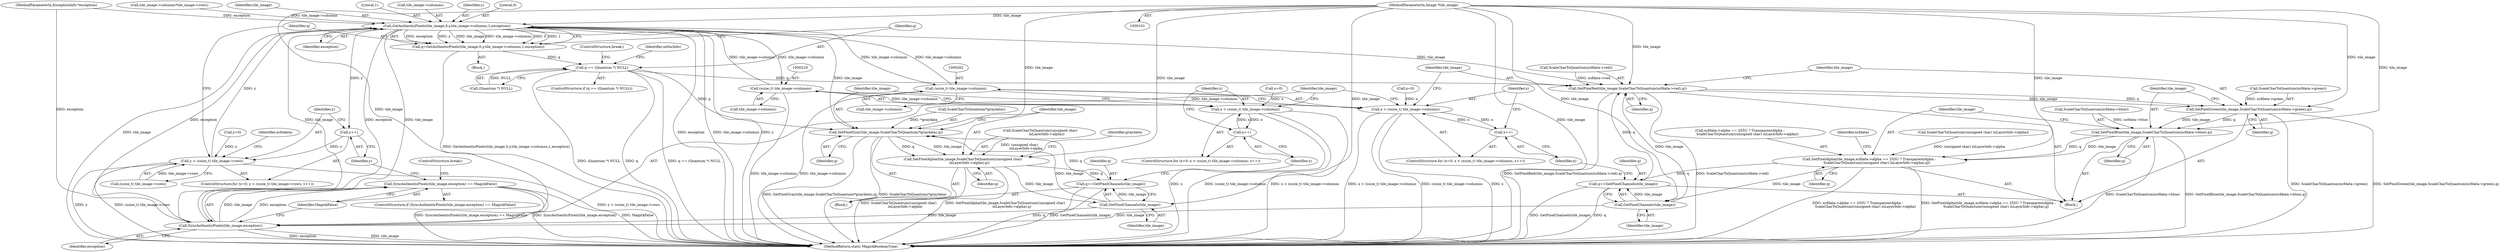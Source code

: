 digraph "0_ImageMagick_a2e1064f288a353bc5fef7f79ccb7683759e775c@pointer" {
"1000103" [label="(MethodParameterIn,Image *tile_image)"];
"1000189" [label="(Call,GetAuthenticPixels(tile_image,0,y,tile_image->columns,1,exception))"];
"1000184" [label="(Call,y++)"];
"1000177" [label="(Call,y < (ssize_t) tile_image->rows)"];
"1000187" [label="(Call,q=GetAuthenticPixels(tile_image,0,y,tile_image->columns,1,exception))"];
"1000199" [label="(Call,q == (Quantum *) NULL)"];
"1000226" [label="(Call,SetPixelGray(tile_image,ScaleCharToQuantum(*graydata),q))"];
"1000232" [label="(Call,SetPixelAlpha(tile_image,ScaleCharToQuantum((unsigned char)\n            inLayerInfo->alpha),q))"];
"1000243" [label="(Call,q+=GetPixelChannels(tile_image))"];
"1000245" [label="(Call,GetPixelChannels(tile_image))"];
"1000314" [label="(Call,SyncAuthenticPixels(tile_image,exception))"];
"1000313" [label="(Call,SyncAuthenticPixels(tile_image,exception) == MagickFalse)"];
"1000269" [label="(Call,SetPixelRed(tile_image,ScaleCharToQuantum(xcfdata->red),q))"];
"1000276" [label="(Call,SetPixelGreen(tile_image,ScaleCharToQuantum(xcfdata->green),q))"];
"1000283" [label="(Call,SetPixelBlue(tile_image,ScaleCharToQuantum(xcfdata->blue),q))"];
"1000290" [label="(Call,SetPixelAlpha(tile_image,xcfdata->alpha == 255U ? TransparentAlpha :\n              ScaleCharToQuantum((unsigned char) inLayerInfo->alpha),q))"];
"1000308" [label="(Call,q+=GetPixelChannels(tile_image))"];
"1000310" [label="(Call,GetPixelChannels(tile_image))"];
"1000218" [label="(Call,(ssize_t) tile_image->columns)"];
"1000216" [label="(Call,x < (ssize_t) tile_image->columns)"];
"1000223" [label="(Call,x++)"];
"1000261" [label="(Call,(ssize_t) tile_image->columns)"];
"1000259" [label="(Call,x < (ssize_t) tile_image->columns)"];
"1000266" [label="(Call,x++)"];
"1000283" [label="(Call,SetPixelBlue(tile_image,ScaleCharToQuantum(xcfdata->blue),q))"];
"1000204" [label="(ControlStructure,break;)"];
"1000227" [label="(Identifier,tile_image)"];
"1000224" [label="(Identifier,x)"];
"1000177" [label="(Call,y < (ssize_t) tile_image->rows)"];
"1000226" [label="(Call,SetPixelGray(tile_image,ScaleCharToQuantum(*graydata),q))"];
"1000275" [label="(Identifier,q)"];
"1000277" [label="(Identifier,tile_image)"];
"1000187" [label="(Call,q=GetAuthenticPixels(tile_image,0,y,tile_image->columns,1,exception))"];
"1000201" [label="(Call,(Quantum *) NULL)"];
"1000213" [label="(Call,x=0)"];
"1000233" [label="(Identifier,tile_image)"];
"1000260" [label="(Identifier,x)"];
"1000312" [label="(ControlStructure,if (SyncAuthenticPixels(tile_image,exception) == MagickFalse))"];
"1000268" [label="(Block,)"];
"1000225" [label="(Block,)"];
"1000308" [label="(Call,q+=GetPixelChannels(tile_image))"];
"1000188" [label="(Identifier,q)"];
"1000246" [label="(Identifier,tile_image)"];
"1000179" [label="(Call,(ssize_t) tile_image->rows)"];
"1000316" [label="(Identifier,exception)"];
"1000270" [label="(Identifier,tile_image)"];
"1000185" [label="(Identifier,y)"];
"1000199" [label="(Call,q == (Quantum *) NULL)"];
"1000173" [label="(ControlStructure,for (y=0; y < (ssize_t) tile_image->rows; y++))"];
"1000299" [label="(Call,ScaleCharToQuantum((unsigned char) inLayerInfo->alpha))"];
"1000123" [label="(Call,tile_image->columns*tile_image->rows)"];
"1000212" [label="(ControlStructure,for (x=0; x < (ssize_t) tile_image->columns; x++))"];
"1000191" [label="(Literal,0)"];
"1000261" [label="(Call,(ssize_t) tile_image->columns)"];
"1000198" [label="(ControlStructure,if (q == (Quantum *) NULL))"];
"1000327" [label="(MethodReturn,static MagickBooleanType)"];
"1000217" [label="(Identifier,x)"];
"1000259" [label="(Call,x < (ssize_t) tile_image->columns)"];
"1000189" [label="(Call,GetAuthenticPixels(tile_image,0,y,tile_image->columns,1,exception))"];
"1000107" [label="(MethodParameterIn,ExceptionInfo *exception)"];
"1000245" [label="(Call,GetPixelChannels(tile_image))"];
"1000242" [label="(Identifier,graydata)"];
"1000284" [label="(Identifier,tile_image)"];
"1000282" [label="(Identifier,q)"];
"1000228" [label="(Call,ScaleCharToQuantum(*graydata))"];
"1000232" [label="(Call,SetPixelAlpha(tile_image,ScaleCharToQuantum((unsigned char)\n            inLayerInfo->alpha),q))"];
"1000305" [label="(Identifier,q)"];
"1000216" [label="(Call,x < (ssize_t) tile_image->columns)"];
"1000263" [label="(Call,tile_image->columns)"];
"1000190" [label="(Identifier,tile_image)"];
"1000267" [label="(Identifier,x)"];
"1000285" [label="(Call,ScaleCharToQuantum(xcfdata->blue))"];
"1000291" [label="(Identifier,tile_image)"];
"1000200" [label="(Identifier,q)"];
"1000186" [label="(Block,)"];
"1000184" [label="(Call,y++)"];
"1000309" [label="(Identifier,q)"];
"1000314" [label="(Call,SyncAuthenticPixels(tile_image,exception))"];
"1000292" [label="(Call,xcfdata->alpha == 255U ? TransparentAlpha :\n              ScaleCharToQuantum((unsigned char) inLayerInfo->alpha))"];
"1000269" [label="(Call,SetPixelRed(tile_image,ScaleCharToQuantum(xcfdata->red),q))"];
"1000315" [label="(Identifier,tile_image)"];
"1000240" [label="(Identifier,q)"];
"1000266" [label="(Call,x++)"];
"1000234" [label="(Call,ScaleCharToQuantum((unsigned char)\n            inLayerInfo->alpha))"];
"1000197" [label="(Identifier,exception)"];
"1000244" [label="(Identifier,q)"];
"1000318" [label="(ControlStructure,break;)"];
"1000290" [label="(Call,SetPixelAlpha(tile_image,xcfdata->alpha == 255U ? TransparentAlpha :\n              ScaleCharToQuantum((unsigned char) inLayerInfo->alpha),q))"];
"1000196" [label="(Literal,1)"];
"1000271" [label="(Call,ScaleCharToQuantum(xcfdata->red))"];
"1000223" [label="(Call,x++)"];
"1000193" [label="(Call,tile_image->columns)"];
"1000276" [label="(Call,SetPixelGreen(tile_image,ScaleCharToQuantum(xcfdata->green),q))"];
"1000320" [label="(Identifier,xcfodata)"];
"1000255" [label="(ControlStructure,for (x=0; x < (ssize_t) tile_image->columns; x++))"];
"1000192" [label="(Identifier,y)"];
"1000289" [label="(Identifier,q)"];
"1000220" [label="(Call,tile_image->columns)"];
"1000218" [label="(Call,(ssize_t) tile_image->columns)"];
"1000313" [label="(Call,SyncAuthenticPixels(tile_image,exception) == MagickFalse)"];
"1000174" [label="(Call,y=0)"];
"1000256" [label="(Call,x=0)"];
"1000311" [label="(Identifier,tile_image)"];
"1000178" [label="(Identifier,y)"];
"1000103" [label="(MethodParameterIn,Image *tile_image)"];
"1000231" [label="(Identifier,q)"];
"1000243" [label="(Call,q+=GetPixelChannels(tile_image))"];
"1000317" [label="(Identifier,MagickFalse)"];
"1000208" [label="(Identifier,inDocInfo)"];
"1000278" [label="(Call,ScaleCharToQuantum(xcfdata->green))"];
"1000307" [label="(Identifier,xcfdata)"];
"1000310" [label="(Call,GetPixelChannels(tile_image))"];
"1000103" -> "1000101"  [label="AST: "];
"1000103" -> "1000327"  [label="DDG: tile_image"];
"1000103" -> "1000189"  [label="DDG: tile_image"];
"1000103" -> "1000226"  [label="DDG: tile_image"];
"1000103" -> "1000232"  [label="DDG: tile_image"];
"1000103" -> "1000245"  [label="DDG: tile_image"];
"1000103" -> "1000269"  [label="DDG: tile_image"];
"1000103" -> "1000276"  [label="DDG: tile_image"];
"1000103" -> "1000283"  [label="DDG: tile_image"];
"1000103" -> "1000290"  [label="DDG: tile_image"];
"1000103" -> "1000310"  [label="DDG: tile_image"];
"1000103" -> "1000314"  [label="DDG: tile_image"];
"1000189" -> "1000187"  [label="AST: "];
"1000189" -> "1000197"  [label="CFG: "];
"1000190" -> "1000189"  [label="AST: "];
"1000191" -> "1000189"  [label="AST: "];
"1000192" -> "1000189"  [label="AST: "];
"1000193" -> "1000189"  [label="AST: "];
"1000196" -> "1000189"  [label="AST: "];
"1000197" -> "1000189"  [label="AST: "];
"1000187" -> "1000189"  [label="CFG: "];
"1000189" -> "1000327"  [label="DDG: tile_image"];
"1000189" -> "1000327"  [label="DDG: exception"];
"1000189" -> "1000327"  [label="DDG: tile_image->columns"];
"1000189" -> "1000327"  [label="DDG: y"];
"1000189" -> "1000184"  [label="DDG: y"];
"1000189" -> "1000187"  [label="DDG: exception"];
"1000189" -> "1000187"  [label="DDG: y"];
"1000189" -> "1000187"  [label="DDG: tile_image"];
"1000189" -> "1000187"  [label="DDG: tile_image->columns"];
"1000189" -> "1000187"  [label="DDG: 0"];
"1000189" -> "1000187"  [label="DDG: 1"];
"1000314" -> "1000189"  [label="DDG: tile_image"];
"1000314" -> "1000189"  [label="DDG: exception"];
"1000177" -> "1000189"  [label="DDG: y"];
"1000261" -> "1000189"  [label="DDG: tile_image->columns"];
"1000218" -> "1000189"  [label="DDG: tile_image->columns"];
"1000123" -> "1000189"  [label="DDG: tile_image->columns"];
"1000107" -> "1000189"  [label="DDG: exception"];
"1000189" -> "1000218"  [label="DDG: tile_image->columns"];
"1000189" -> "1000226"  [label="DDG: tile_image"];
"1000189" -> "1000261"  [label="DDG: tile_image->columns"];
"1000189" -> "1000269"  [label="DDG: tile_image"];
"1000189" -> "1000314"  [label="DDG: tile_image"];
"1000189" -> "1000314"  [label="DDG: exception"];
"1000184" -> "1000173"  [label="AST: "];
"1000184" -> "1000185"  [label="CFG: "];
"1000185" -> "1000184"  [label="AST: "];
"1000178" -> "1000184"  [label="CFG: "];
"1000184" -> "1000177"  [label="DDG: y"];
"1000177" -> "1000173"  [label="AST: "];
"1000177" -> "1000179"  [label="CFG: "];
"1000178" -> "1000177"  [label="AST: "];
"1000179" -> "1000177"  [label="AST: "];
"1000188" -> "1000177"  [label="CFG: "];
"1000320" -> "1000177"  [label="CFG: "];
"1000177" -> "1000327"  [label="DDG: y"];
"1000177" -> "1000327"  [label="DDG: (ssize_t) tile_image->rows"];
"1000177" -> "1000327"  [label="DDG: y < (ssize_t) tile_image->rows"];
"1000174" -> "1000177"  [label="DDG: y"];
"1000179" -> "1000177"  [label="DDG: tile_image->rows"];
"1000187" -> "1000186"  [label="AST: "];
"1000188" -> "1000187"  [label="AST: "];
"1000200" -> "1000187"  [label="CFG: "];
"1000187" -> "1000327"  [label="DDG: GetAuthenticPixels(tile_image,0,y,tile_image->columns,1,exception)"];
"1000187" -> "1000199"  [label="DDG: q"];
"1000199" -> "1000198"  [label="AST: "];
"1000199" -> "1000201"  [label="CFG: "];
"1000200" -> "1000199"  [label="AST: "];
"1000201" -> "1000199"  [label="AST: "];
"1000204" -> "1000199"  [label="CFG: "];
"1000208" -> "1000199"  [label="CFG: "];
"1000199" -> "1000327"  [label="DDG: (Quantum *) NULL"];
"1000199" -> "1000327"  [label="DDG: q"];
"1000199" -> "1000327"  [label="DDG: q == (Quantum *) NULL"];
"1000201" -> "1000199"  [label="DDG: NULL"];
"1000199" -> "1000226"  [label="DDG: q"];
"1000199" -> "1000269"  [label="DDG: q"];
"1000226" -> "1000225"  [label="AST: "];
"1000226" -> "1000231"  [label="CFG: "];
"1000227" -> "1000226"  [label="AST: "];
"1000228" -> "1000226"  [label="AST: "];
"1000231" -> "1000226"  [label="AST: "];
"1000233" -> "1000226"  [label="CFG: "];
"1000226" -> "1000327"  [label="DDG: SetPixelGray(tile_image,ScaleCharToQuantum(*graydata),q)"];
"1000226" -> "1000327"  [label="DDG: ScaleCharToQuantum(*graydata)"];
"1000245" -> "1000226"  [label="DDG: tile_image"];
"1000228" -> "1000226"  [label="DDG: *graydata"];
"1000243" -> "1000226"  [label="DDG: q"];
"1000226" -> "1000232"  [label="DDG: tile_image"];
"1000226" -> "1000232"  [label="DDG: q"];
"1000232" -> "1000225"  [label="AST: "];
"1000232" -> "1000240"  [label="CFG: "];
"1000233" -> "1000232"  [label="AST: "];
"1000234" -> "1000232"  [label="AST: "];
"1000240" -> "1000232"  [label="AST: "];
"1000242" -> "1000232"  [label="CFG: "];
"1000232" -> "1000327"  [label="DDG: SetPixelAlpha(tile_image,ScaleCharToQuantum((unsigned char)\n            inLayerInfo->alpha),q)"];
"1000232" -> "1000327"  [label="DDG: ScaleCharToQuantum((unsigned char)\n            inLayerInfo->alpha)"];
"1000234" -> "1000232"  [label="DDG: (unsigned char)\n            inLayerInfo->alpha"];
"1000232" -> "1000243"  [label="DDG: q"];
"1000232" -> "1000245"  [label="DDG: tile_image"];
"1000243" -> "1000225"  [label="AST: "];
"1000243" -> "1000245"  [label="CFG: "];
"1000244" -> "1000243"  [label="AST: "];
"1000245" -> "1000243"  [label="AST: "];
"1000224" -> "1000243"  [label="CFG: "];
"1000243" -> "1000327"  [label="DDG: q"];
"1000243" -> "1000327"  [label="DDG: GetPixelChannels(tile_image)"];
"1000245" -> "1000243"  [label="DDG: tile_image"];
"1000245" -> "1000246"  [label="CFG: "];
"1000246" -> "1000245"  [label="AST: "];
"1000245" -> "1000314"  [label="DDG: tile_image"];
"1000314" -> "1000313"  [label="AST: "];
"1000314" -> "1000316"  [label="CFG: "];
"1000315" -> "1000314"  [label="AST: "];
"1000316" -> "1000314"  [label="AST: "];
"1000317" -> "1000314"  [label="CFG: "];
"1000314" -> "1000327"  [label="DDG: tile_image"];
"1000314" -> "1000327"  [label="DDG: exception"];
"1000314" -> "1000313"  [label="DDG: tile_image"];
"1000314" -> "1000313"  [label="DDG: exception"];
"1000310" -> "1000314"  [label="DDG: tile_image"];
"1000107" -> "1000314"  [label="DDG: exception"];
"1000313" -> "1000312"  [label="AST: "];
"1000313" -> "1000317"  [label="CFG: "];
"1000317" -> "1000313"  [label="AST: "];
"1000318" -> "1000313"  [label="CFG: "];
"1000185" -> "1000313"  [label="CFG: "];
"1000313" -> "1000327"  [label="DDG: SyncAuthenticPixels(tile_image,exception) == MagickFalse"];
"1000313" -> "1000327"  [label="DDG: SyncAuthenticPixels(tile_image,exception)"];
"1000313" -> "1000327"  [label="DDG: MagickFalse"];
"1000269" -> "1000268"  [label="AST: "];
"1000269" -> "1000275"  [label="CFG: "];
"1000270" -> "1000269"  [label="AST: "];
"1000271" -> "1000269"  [label="AST: "];
"1000275" -> "1000269"  [label="AST: "];
"1000277" -> "1000269"  [label="CFG: "];
"1000269" -> "1000327"  [label="DDG: SetPixelRed(tile_image,ScaleCharToQuantum(xcfdata->red),q)"];
"1000269" -> "1000327"  [label="DDG: ScaleCharToQuantum(xcfdata->red)"];
"1000310" -> "1000269"  [label="DDG: tile_image"];
"1000271" -> "1000269"  [label="DDG: xcfdata->red"];
"1000308" -> "1000269"  [label="DDG: q"];
"1000269" -> "1000276"  [label="DDG: tile_image"];
"1000269" -> "1000276"  [label="DDG: q"];
"1000276" -> "1000268"  [label="AST: "];
"1000276" -> "1000282"  [label="CFG: "];
"1000277" -> "1000276"  [label="AST: "];
"1000278" -> "1000276"  [label="AST: "];
"1000282" -> "1000276"  [label="AST: "];
"1000284" -> "1000276"  [label="CFG: "];
"1000276" -> "1000327"  [label="DDG: ScaleCharToQuantum(xcfdata->green)"];
"1000276" -> "1000327"  [label="DDG: SetPixelGreen(tile_image,ScaleCharToQuantum(xcfdata->green),q)"];
"1000278" -> "1000276"  [label="DDG: xcfdata->green"];
"1000276" -> "1000283"  [label="DDG: tile_image"];
"1000276" -> "1000283"  [label="DDG: q"];
"1000283" -> "1000268"  [label="AST: "];
"1000283" -> "1000289"  [label="CFG: "];
"1000284" -> "1000283"  [label="AST: "];
"1000285" -> "1000283"  [label="AST: "];
"1000289" -> "1000283"  [label="AST: "];
"1000291" -> "1000283"  [label="CFG: "];
"1000283" -> "1000327"  [label="DDG: ScaleCharToQuantum(xcfdata->blue)"];
"1000283" -> "1000327"  [label="DDG: SetPixelBlue(tile_image,ScaleCharToQuantum(xcfdata->blue),q)"];
"1000285" -> "1000283"  [label="DDG: xcfdata->blue"];
"1000283" -> "1000290"  [label="DDG: tile_image"];
"1000283" -> "1000290"  [label="DDG: q"];
"1000290" -> "1000268"  [label="AST: "];
"1000290" -> "1000305"  [label="CFG: "];
"1000291" -> "1000290"  [label="AST: "];
"1000292" -> "1000290"  [label="AST: "];
"1000305" -> "1000290"  [label="AST: "];
"1000307" -> "1000290"  [label="CFG: "];
"1000290" -> "1000327"  [label="DDG: xcfdata->alpha == 255U ? TransparentAlpha :\n              ScaleCharToQuantum((unsigned char) inLayerInfo->alpha)"];
"1000290" -> "1000327"  [label="DDG: SetPixelAlpha(tile_image,xcfdata->alpha == 255U ? TransparentAlpha :\n              ScaleCharToQuantum((unsigned char) inLayerInfo->alpha),q)"];
"1000299" -> "1000290"  [label="DDG: (unsigned char) inLayerInfo->alpha"];
"1000290" -> "1000308"  [label="DDG: q"];
"1000290" -> "1000310"  [label="DDG: tile_image"];
"1000308" -> "1000268"  [label="AST: "];
"1000308" -> "1000310"  [label="CFG: "];
"1000309" -> "1000308"  [label="AST: "];
"1000310" -> "1000308"  [label="AST: "];
"1000267" -> "1000308"  [label="CFG: "];
"1000308" -> "1000327"  [label="DDG: GetPixelChannels(tile_image)"];
"1000308" -> "1000327"  [label="DDG: q"];
"1000310" -> "1000308"  [label="DDG: tile_image"];
"1000310" -> "1000311"  [label="CFG: "];
"1000311" -> "1000310"  [label="AST: "];
"1000218" -> "1000216"  [label="AST: "];
"1000218" -> "1000220"  [label="CFG: "];
"1000219" -> "1000218"  [label="AST: "];
"1000220" -> "1000218"  [label="AST: "];
"1000216" -> "1000218"  [label="CFG: "];
"1000218" -> "1000327"  [label="DDG: tile_image->columns"];
"1000218" -> "1000216"  [label="DDG: tile_image->columns"];
"1000216" -> "1000212"  [label="AST: "];
"1000217" -> "1000216"  [label="AST: "];
"1000227" -> "1000216"  [label="CFG: "];
"1000315" -> "1000216"  [label="CFG: "];
"1000216" -> "1000327"  [label="DDG: x < (ssize_t) tile_image->columns"];
"1000216" -> "1000327"  [label="DDG: x"];
"1000216" -> "1000327"  [label="DDG: (ssize_t) tile_image->columns"];
"1000213" -> "1000216"  [label="DDG: x"];
"1000223" -> "1000216"  [label="DDG: x"];
"1000216" -> "1000223"  [label="DDG: x"];
"1000223" -> "1000212"  [label="AST: "];
"1000223" -> "1000224"  [label="CFG: "];
"1000224" -> "1000223"  [label="AST: "];
"1000217" -> "1000223"  [label="CFG: "];
"1000261" -> "1000259"  [label="AST: "];
"1000261" -> "1000263"  [label="CFG: "];
"1000262" -> "1000261"  [label="AST: "];
"1000263" -> "1000261"  [label="AST: "];
"1000259" -> "1000261"  [label="CFG: "];
"1000261" -> "1000327"  [label="DDG: tile_image->columns"];
"1000261" -> "1000259"  [label="DDG: tile_image->columns"];
"1000259" -> "1000255"  [label="AST: "];
"1000260" -> "1000259"  [label="AST: "];
"1000270" -> "1000259"  [label="CFG: "];
"1000315" -> "1000259"  [label="CFG: "];
"1000259" -> "1000327"  [label="DDG: x < (ssize_t) tile_image->columns"];
"1000259" -> "1000327"  [label="DDG: x"];
"1000259" -> "1000327"  [label="DDG: (ssize_t) tile_image->columns"];
"1000266" -> "1000259"  [label="DDG: x"];
"1000256" -> "1000259"  [label="DDG: x"];
"1000259" -> "1000266"  [label="DDG: x"];
"1000266" -> "1000255"  [label="AST: "];
"1000266" -> "1000267"  [label="CFG: "];
"1000267" -> "1000266"  [label="AST: "];
"1000260" -> "1000266"  [label="CFG: "];
}
